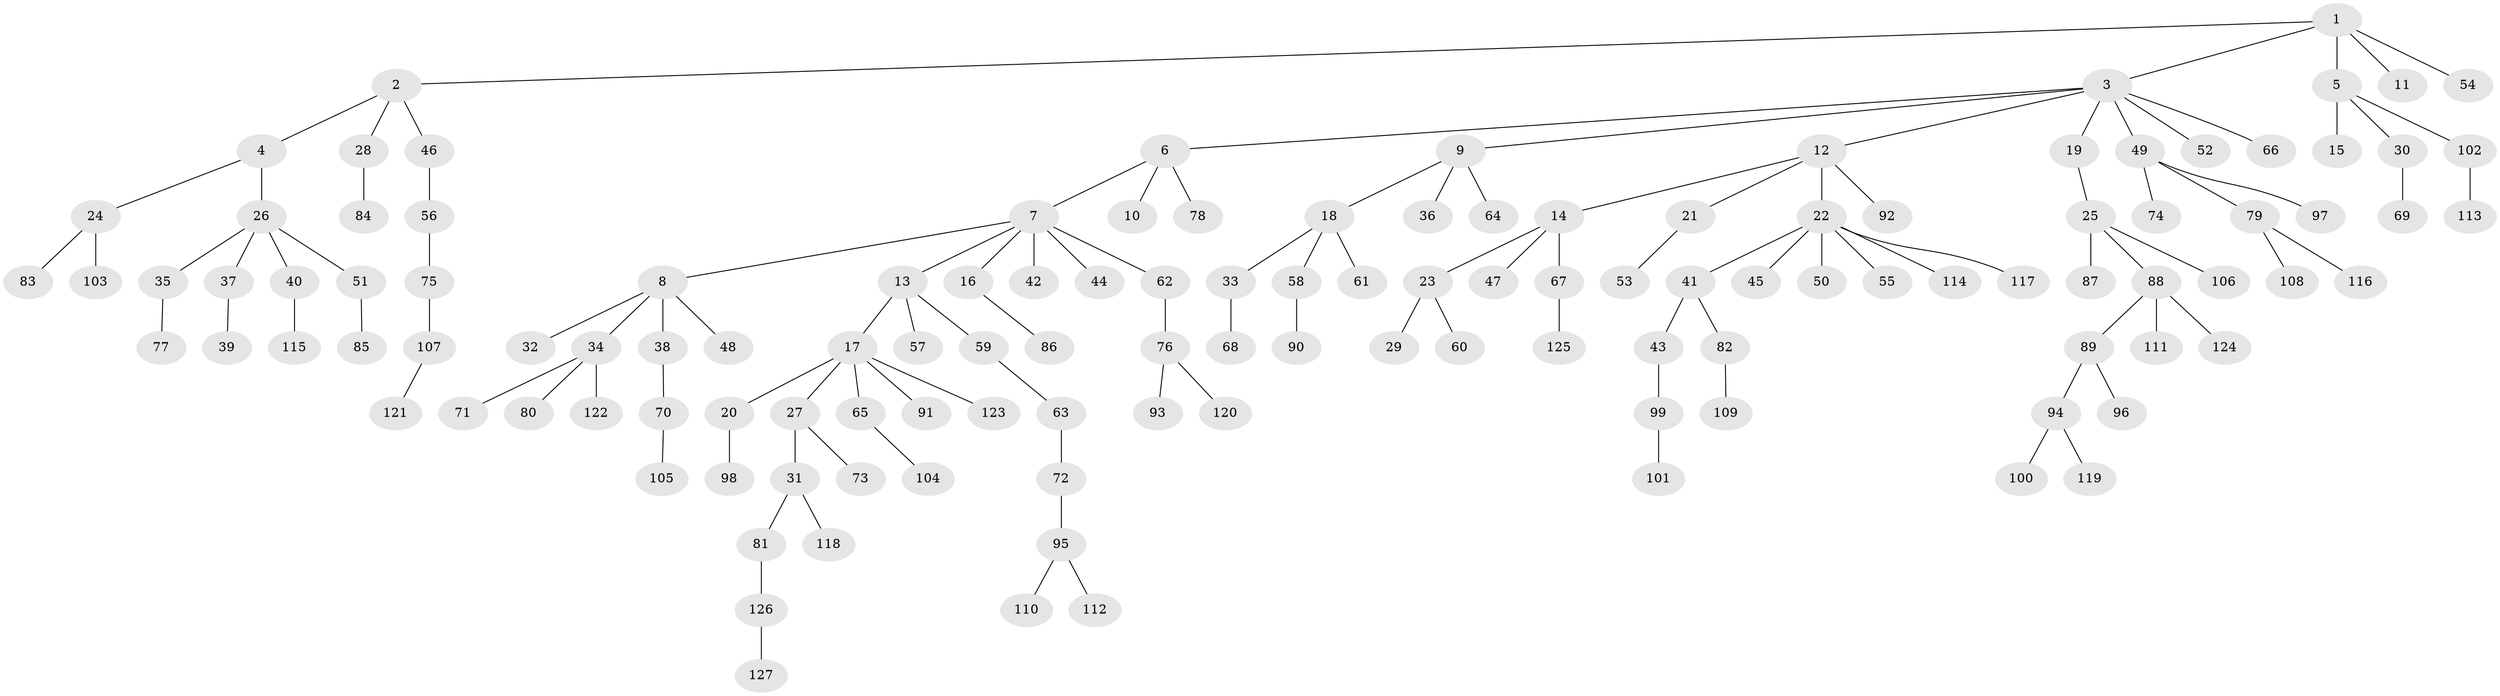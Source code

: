 // coarse degree distribution, {4: 0.05194805194805195, 3: 0.14285714285714285, 2: 0.2077922077922078, 6: 0.03896103896103896, 1: 0.5324675324675324, 7: 0.012987012987012988, 5: 0.012987012987012988}
// Generated by graph-tools (version 1.1) at 2025/37/03/04/25 23:37:21]
// undirected, 127 vertices, 126 edges
graph export_dot {
  node [color=gray90,style=filled];
  1;
  2;
  3;
  4;
  5;
  6;
  7;
  8;
  9;
  10;
  11;
  12;
  13;
  14;
  15;
  16;
  17;
  18;
  19;
  20;
  21;
  22;
  23;
  24;
  25;
  26;
  27;
  28;
  29;
  30;
  31;
  32;
  33;
  34;
  35;
  36;
  37;
  38;
  39;
  40;
  41;
  42;
  43;
  44;
  45;
  46;
  47;
  48;
  49;
  50;
  51;
  52;
  53;
  54;
  55;
  56;
  57;
  58;
  59;
  60;
  61;
  62;
  63;
  64;
  65;
  66;
  67;
  68;
  69;
  70;
  71;
  72;
  73;
  74;
  75;
  76;
  77;
  78;
  79;
  80;
  81;
  82;
  83;
  84;
  85;
  86;
  87;
  88;
  89;
  90;
  91;
  92;
  93;
  94;
  95;
  96;
  97;
  98;
  99;
  100;
  101;
  102;
  103;
  104;
  105;
  106;
  107;
  108;
  109;
  110;
  111;
  112;
  113;
  114;
  115;
  116;
  117;
  118;
  119;
  120;
  121;
  122;
  123;
  124;
  125;
  126;
  127;
  1 -- 2;
  1 -- 3;
  1 -- 5;
  1 -- 11;
  1 -- 54;
  2 -- 4;
  2 -- 28;
  2 -- 46;
  3 -- 6;
  3 -- 9;
  3 -- 12;
  3 -- 19;
  3 -- 49;
  3 -- 52;
  3 -- 66;
  4 -- 24;
  4 -- 26;
  5 -- 15;
  5 -- 30;
  5 -- 102;
  6 -- 7;
  6 -- 10;
  6 -- 78;
  7 -- 8;
  7 -- 13;
  7 -- 16;
  7 -- 42;
  7 -- 44;
  7 -- 62;
  8 -- 32;
  8 -- 34;
  8 -- 38;
  8 -- 48;
  9 -- 18;
  9 -- 36;
  9 -- 64;
  12 -- 14;
  12 -- 21;
  12 -- 22;
  12 -- 92;
  13 -- 17;
  13 -- 57;
  13 -- 59;
  14 -- 23;
  14 -- 47;
  14 -- 67;
  16 -- 86;
  17 -- 20;
  17 -- 27;
  17 -- 65;
  17 -- 91;
  17 -- 123;
  18 -- 33;
  18 -- 58;
  18 -- 61;
  19 -- 25;
  20 -- 98;
  21 -- 53;
  22 -- 41;
  22 -- 45;
  22 -- 50;
  22 -- 55;
  22 -- 114;
  22 -- 117;
  23 -- 29;
  23 -- 60;
  24 -- 83;
  24 -- 103;
  25 -- 87;
  25 -- 88;
  25 -- 106;
  26 -- 35;
  26 -- 37;
  26 -- 40;
  26 -- 51;
  27 -- 31;
  27 -- 73;
  28 -- 84;
  30 -- 69;
  31 -- 81;
  31 -- 118;
  33 -- 68;
  34 -- 71;
  34 -- 80;
  34 -- 122;
  35 -- 77;
  37 -- 39;
  38 -- 70;
  40 -- 115;
  41 -- 43;
  41 -- 82;
  43 -- 99;
  46 -- 56;
  49 -- 74;
  49 -- 79;
  49 -- 97;
  51 -- 85;
  56 -- 75;
  58 -- 90;
  59 -- 63;
  62 -- 76;
  63 -- 72;
  65 -- 104;
  67 -- 125;
  70 -- 105;
  72 -- 95;
  75 -- 107;
  76 -- 93;
  76 -- 120;
  79 -- 108;
  79 -- 116;
  81 -- 126;
  82 -- 109;
  88 -- 89;
  88 -- 111;
  88 -- 124;
  89 -- 94;
  89 -- 96;
  94 -- 100;
  94 -- 119;
  95 -- 110;
  95 -- 112;
  99 -- 101;
  102 -- 113;
  107 -- 121;
  126 -- 127;
}
